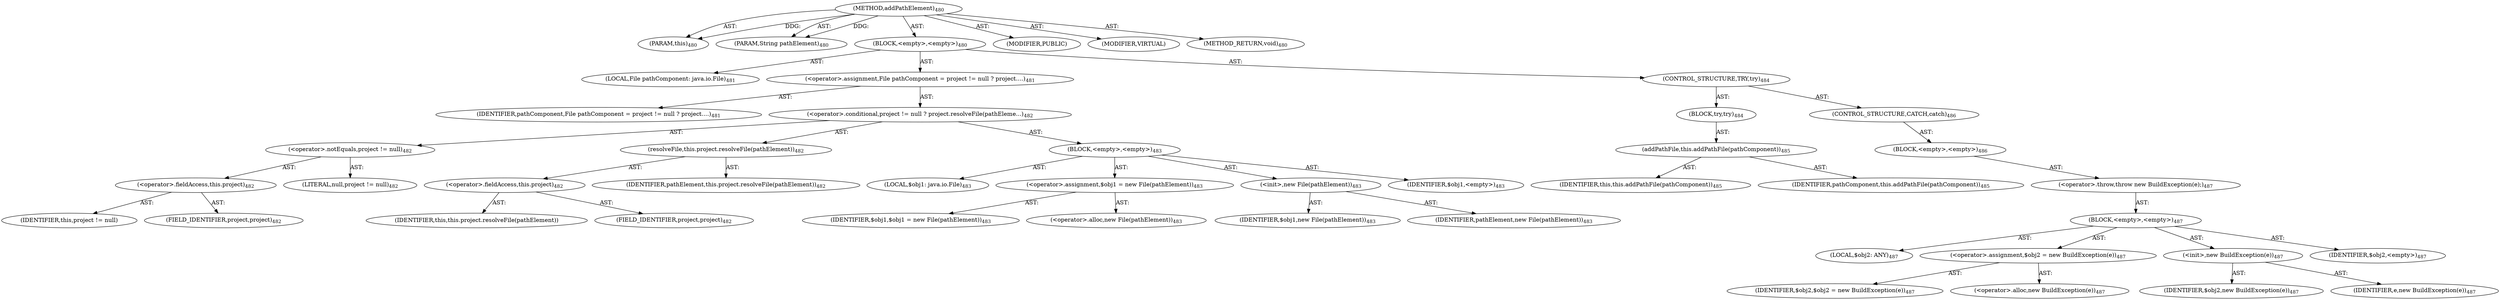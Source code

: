 digraph "addPathElement" {  
"111669149712" [label = <(METHOD,addPathElement)<SUB>480</SUB>> ]
"115964117002" [label = <(PARAM,this)<SUB>480</SUB>> ]
"115964117043" [label = <(PARAM,String pathElement)<SUB>480</SUB>> ]
"25769803809" [label = <(BLOCK,&lt;empty&gt;,&lt;empty&gt;)<SUB>480</SUB>> ]
"94489280520" [label = <(LOCAL,File pathComponent: java.io.File)<SUB>481</SUB>> ]
"30064771270" [label = <(&lt;operator&gt;.assignment,File pathComponent = project != null ? project....)<SUB>481</SUB>> ]
"68719476926" [label = <(IDENTIFIER,pathComponent,File pathComponent = project != null ? project....)<SUB>481</SUB>> ]
"30064771271" [label = <(&lt;operator&gt;.conditional,project != null ? project.resolveFile(pathEleme...)<SUB>482</SUB>> ]
"30064771272" [label = <(&lt;operator&gt;.notEquals,project != null)<SUB>482</SUB>> ]
"30064771273" [label = <(&lt;operator&gt;.fieldAccess,this.project)<SUB>482</SUB>> ]
"68719476927" [label = <(IDENTIFIER,this,project != null)> ]
"55834574920" [label = <(FIELD_IDENTIFIER,project,project)<SUB>482</SUB>> ]
"90194313253" [label = <(LITERAL,null,project != null)<SUB>482</SUB>> ]
"30064771274" [label = <(resolveFile,this.project.resolveFile(pathElement))<SUB>482</SUB>> ]
"30064771275" [label = <(&lt;operator&gt;.fieldAccess,this.project)<SUB>482</SUB>> ]
"68719476928" [label = <(IDENTIFIER,this,this.project.resolveFile(pathElement))> ]
"55834574921" [label = <(FIELD_IDENTIFIER,project,project)<SUB>482</SUB>> ]
"68719476929" [label = <(IDENTIFIER,pathElement,this.project.resolveFile(pathElement))<SUB>482</SUB>> ]
"25769803810" [label = <(BLOCK,&lt;empty&gt;,&lt;empty&gt;)<SUB>483</SUB>> ]
"94489280521" [label = <(LOCAL,$obj1: java.io.File)<SUB>483</SUB>> ]
"30064771276" [label = <(&lt;operator&gt;.assignment,$obj1 = new File(pathElement))<SUB>483</SUB>> ]
"68719476930" [label = <(IDENTIFIER,$obj1,$obj1 = new File(pathElement))<SUB>483</SUB>> ]
"30064771277" [label = <(&lt;operator&gt;.alloc,new File(pathElement))<SUB>483</SUB>> ]
"30064771278" [label = <(&lt;init&gt;,new File(pathElement))<SUB>483</SUB>> ]
"68719476931" [label = <(IDENTIFIER,$obj1,new File(pathElement))<SUB>483</SUB>> ]
"68719476932" [label = <(IDENTIFIER,pathElement,new File(pathElement))<SUB>483</SUB>> ]
"68719476933" [label = <(IDENTIFIER,$obj1,&lt;empty&gt;)<SUB>483</SUB>> ]
"47244640272" [label = <(CONTROL_STRUCTURE,TRY,try)<SUB>484</SUB>> ]
"25769803811" [label = <(BLOCK,try,try)<SUB>484</SUB>> ]
"30064771279" [label = <(addPathFile,this.addPathFile(pathComponent))<SUB>485</SUB>> ]
"68719476755" [label = <(IDENTIFIER,this,this.addPathFile(pathComponent))<SUB>485</SUB>> ]
"68719476934" [label = <(IDENTIFIER,pathComponent,this.addPathFile(pathComponent))<SUB>485</SUB>> ]
"47244640273" [label = <(CONTROL_STRUCTURE,CATCH,catch)<SUB>486</SUB>> ]
"25769803812" [label = <(BLOCK,&lt;empty&gt;,&lt;empty&gt;)<SUB>486</SUB>> ]
"30064771280" [label = <(&lt;operator&gt;.throw,throw new BuildException(e);)<SUB>487</SUB>> ]
"25769803813" [label = <(BLOCK,&lt;empty&gt;,&lt;empty&gt;)<SUB>487</SUB>> ]
"94489280522" [label = <(LOCAL,$obj2: ANY)<SUB>487</SUB>> ]
"30064771281" [label = <(&lt;operator&gt;.assignment,$obj2 = new BuildException(e))<SUB>487</SUB>> ]
"68719476935" [label = <(IDENTIFIER,$obj2,$obj2 = new BuildException(e))<SUB>487</SUB>> ]
"30064771282" [label = <(&lt;operator&gt;.alloc,new BuildException(e))<SUB>487</SUB>> ]
"30064771283" [label = <(&lt;init&gt;,new BuildException(e))<SUB>487</SUB>> ]
"68719476936" [label = <(IDENTIFIER,$obj2,new BuildException(e))<SUB>487</SUB>> ]
"68719476937" [label = <(IDENTIFIER,e,new BuildException(e))<SUB>487</SUB>> ]
"68719476938" [label = <(IDENTIFIER,$obj2,&lt;empty&gt;)<SUB>487</SUB>> ]
"133143986229" [label = <(MODIFIER,PUBLIC)> ]
"133143986230" [label = <(MODIFIER,VIRTUAL)> ]
"128849018896" [label = <(METHOD_RETURN,void)<SUB>480</SUB>> ]
  "111669149712" -> "115964117002"  [ label = "AST: "] 
  "111669149712" -> "115964117043"  [ label = "AST: "] 
  "111669149712" -> "25769803809"  [ label = "AST: "] 
  "111669149712" -> "133143986229"  [ label = "AST: "] 
  "111669149712" -> "133143986230"  [ label = "AST: "] 
  "111669149712" -> "128849018896"  [ label = "AST: "] 
  "25769803809" -> "94489280520"  [ label = "AST: "] 
  "25769803809" -> "30064771270"  [ label = "AST: "] 
  "25769803809" -> "47244640272"  [ label = "AST: "] 
  "30064771270" -> "68719476926"  [ label = "AST: "] 
  "30064771270" -> "30064771271"  [ label = "AST: "] 
  "30064771271" -> "30064771272"  [ label = "AST: "] 
  "30064771271" -> "30064771274"  [ label = "AST: "] 
  "30064771271" -> "25769803810"  [ label = "AST: "] 
  "30064771272" -> "30064771273"  [ label = "AST: "] 
  "30064771272" -> "90194313253"  [ label = "AST: "] 
  "30064771273" -> "68719476927"  [ label = "AST: "] 
  "30064771273" -> "55834574920"  [ label = "AST: "] 
  "30064771274" -> "30064771275"  [ label = "AST: "] 
  "30064771274" -> "68719476929"  [ label = "AST: "] 
  "30064771275" -> "68719476928"  [ label = "AST: "] 
  "30064771275" -> "55834574921"  [ label = "AST: "] 
  "25769803810" -> "94489280521"  [ label = "AST: "] 
  "25769803810" -> "30064771276"  [ label = "AST: "] 
  "25769803810" -> "30064771278"  [ label = "AST: "] 
  "25769803810" -> "68719476933"  [ label = "AST: "] 
  "30064771276" -> "68719476930"  [ label = "AST: "] 
  "30064771276" -> "30064771277"  [ label = "AST: "] 
  "30064771278" -> "68719476931"  [ label = "AST: "] 
  "30064771278" -> "68719476932"  [ label = "AST: "] 
  "47244640272" -> "25769803811"  [ label = "AST: "] 
  "47244640272" -> "47244640273"  [ label = "AST: "] 
  "25769803811" -> "30064771279"  [ label = "AST: "] 
  "30064771279" -> "68719476755"  [ label = "AST: "] 
  "30064771279" -> "68719476934"  [ label = "AST: "] 
  "47244640273" -> "25769803812"  [ label = "AST: "] 
  "25769803812" -> "30064771280"  [ label = "AST: "] 
  "30064771280" -> "25769803813"  [ label = "AST: "] 
  "25769803813" -> "94489280522"  [ label = "AST: "] 
  "25769803813" -> "30064771281"  [ label = "AST: "] 
  "25769803813" -> "30064771283"  [ label = "AST: "] 
  "25769803813" -> "68719476938"  [ label = "AST: "] 
  "30064771281" -> "68719476935"  [ label = "AST: "] 
  "30064771281" -> "30064771282"  [ label = "AST: "] 
  "30064771283" -> "68719476936"  [ label = "AST: "] 
  "30064771283" -> "68719476937"  [ label = "AST: "] 
  "111669149712" -> "115964117002"  [ label = "DDG: "] 
  "111669149712" -> "115964117043"  [ label = "DDG: "] 
}
